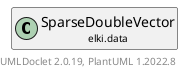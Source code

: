 @startuml
    remove .*\.(Instance|Par|Parameterizer|Factory)$
    set namespaceSeparator none
    hide empty fields
    hide empty methods

    class "<size:14>SparseDoubleVector.Factory\n<size:10>elki.data" as elki.data.SparseDoubleVector.Factory [[SparseDoubleVector.Factory.html]] {
        +newFeatureVector(A, ArrayAdapter<? extends Number, A>): SparseDoubleVector
        +newNumberVector(A, NumberArrayAdapter<?, ? super A>): SparseDoubleVector
        +newNumberVector(Int2DoubleOpenHashMap, int): SparseDoubleVector
        +getDefaultSerializer(): ByteBufferSerializer<SparseDoubleVector>
        +getRestrictionClass(): Class<? super SparseDoubleVector>
    }

    interface "<size:14>SparseNumberVector.Factory\n<size:10>elki.data" as elki.data.SparseNumberVector.Factory<SparseDoubleVector> [[SparseNumberVector.Factory.html]] {
        {abstract} +newNumberVector(Int2DoubleOpenHashMap, int): SparseDoubleVector
    }
    class "<size:14>SparseDoubleVector\n<size:10>elki.data" as elki.data.SparseDoubleVector [[SparseDoubleVector.html]]
    class "<size:14>SparseDoubleVector.Factory.Par\n<size:10>elki.data" as elki.data.SparseDoubleVector.Factory.Par [[SparseDoubleVector.Factory.Par.html]]

    elki.data.SparseNumberVector.Factory <|.. elki.data.SparseDoubleVector.Factory
    elki.data.SparseDoubleVector +-- elki.data.SparseDoubleVector.Factory
    elki.data.SparseDoubleVector.Factory +-- elki.data.SparseDoubleVector.Factory.Par

    center footer UMLDoclet 2.0.19, PlantUML 1.2022.8
@enduml
